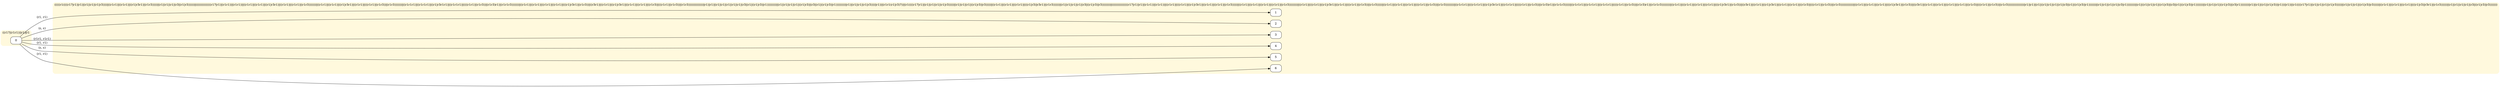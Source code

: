 digraph "MONinput/i" {
rankdir=LR
node [style=filled fillcolor=white]
subgraph cluster0 {
style="rounded,filled" color="#FFF9DD" node [style="rounded,filled" shape=box fillcolor="#FFFFFF"]
label="((r1?|(r1r1))|r1)|r1"
M0S0 [label=0];
}
subgraph cluster1 {
style="rounded,filled" color="#FFF9DD" node [style="rounded,filled" shape=box fillcolor="#FFFFFF"]
label="(((((r1((((r1?|r1)|r1)|(r1|(r1|(r1|r3))))|((r1r1)|((r1r1)|((r1|r3r1)|(r1r3)))))|(r1|(r1|(r1|(r3|(r1|r3))))))|((((((((((((((r1?|r1)|(r1r1))|(r1r1))|((r1r1)|((r1r1)|((r1|r3r1)|((r1r1)|((r1r1)|(r1r3)))))))|((r1r1)|((r1r1)|((r1|r3r1)|((r1r1)|(((r1r1)|(r1r3))|(r1r3)))))))|((r1r1r1)|((r1r1r1)|((r1|r3r1r1)|((r1r1r1)|((((r1r1)|(r1r3))|(r1r3)r1)|(r1r1r3)))))))|((r1r1)|((r1r1)|((r1r1)|((r1r1)|(((r1|r3r1)|(r1r3))|((r3r1)|((r1r1)|((r1|r3r1)|((r1r1)|((r1r1)|((r1r3)|(((r1r1)|(r1r3))|(r1r3))))))))))))))|r1)|r1)|(r1|(r1|(r1|(r1|(r1|(r3|(r1|((r1|r3)|r1)))))))))|(r1|(r1|(r1|(r1|((r1|r3)|(r3|(r1|((r1|r3)|r1)))))))))|r1)|(r1|(r1|(r1|r3))))|r1))|(r1r1(r1|r3)?))|(r1((((r1?|r1)|(r1|(r1|(r1|(r1|r3)))))|(r1|(r1|(r1|((r1|r3)|r3)))))|((r1r1)|((r1r1)|((r1r1)|(((r1|r3)|r3r1)|(r1r3))))))|(r1|(r1|(r1|(r1|(r3|((r1|r3)|r3))))))))|(((((((((((((((r1?|r1)|r1)|(r1r1))|(r1r1))|((r1r1)|(((r1r1)|((r1|r3r1)|((r1r1)|((r1r1)|(r1r3)))))|((r1r1)|((r1r1)|((r1r1)|((r1r1)|(r1r3))))))))|((r1r1)|(((r1r1)|((r1|r3r1)|((r1r1)|(((r1r1)|(r1r3))|(r1r3)))))|((r1r1)|((r1r1)|((r1r1)|(((r1r1)|(r1r3))|(r1r3))))))))|((r1r1r1)|(((r1r1r1)|((r1|r3r1r1)|((r1r1r1)|((((r1r1)|(r1r3))|(r1r3)r1)|(r1r1r3)))))|((r1r1r1)|((r1r1r1)|((r1r1r1)|((((r1r1)|(r1r3))|(r1r3)r1)|(r1r1r3))))))))|((r1r1)|(((r1r1)|((r1r1)|((r1r1)|(((r1|r3r1)|(r1r3))|((r3r1)|((r1r1)|((r1|r3r1)|((r1r1)|((r1r1)|((r1r3)|(((r1r1)|(r1r3))|(r1r3))))))))))))|((r1r1)|((r1r1)|((r1r1)|(((r1|r3r1)|(r1r3))|((r3r1)|((r1r1)|((r1r1)|((r1r1)|((r1r1)|((r1r3)|(((r1r1)|(r1r3))|(r1r3)))))))))))))))|r1)|r1)|(r1|((r1|(r1|(r1|(r1|(r3|(r1|((r1|r3)|r1)))))))|(r1|(r1|(r1|(r1|(r3|r1))))))))|(r1|((r1|(r1|(r1|((r1|r3)|(r3|(r1|((r1|r3)|r1)))))))|(r1|(r1|(r1|((r1|r3)|(r3|r1))))))))|r1)|(r1|((r1|(r1|r3))|r1)))|r1))|(r1((((r1?|r1)|(r1|(r1|(r1|(r1|r3)))))|(r1|(r1|(r1|((r1|r3)|r3)))))|((r1r1)|((r1r1)|((r1r1)|(((r1|r3)|r3r1)|(r1r3))))))|(r1|(r1|(r1|(r1|(r3|((r1|r3)|r3)))))))"
M1S1 [label=1];
M1S2 [label=2];
M1S3 [label=3];
M1S4 [label=4];
M1S5 [label=5];
M1S6 [label=6];
}
M0S0 -> M1S1 [label="(r1, r1)"]
M0S0 -> M1S2 [label="(ε, ε)"]
M0S0 -> M1S3 [label="(r1r1, r1r1)"]
M0S0 -> M1S4 [label="(r1, r1)"]
M0S0 -> M1S5 [label="(ε, ε)"]
M0S0 -> M1S6 [label="(r1, r1)"]
}
